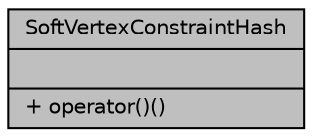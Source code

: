 digraph "SoftVertexConstraintHash"
{
 // INTERACTIVE_SVG=YES
 // LATEX_PDF_SIZE
  edge [fontname="Helvetica",fontsize="10",labelfontname="Helvetica",labelfontsize="10"];
  node [fontname="Helvetica",fontsize="10",shape=record];
  Node1 [label="{SoftVertexConstraintHash\n||+ operator()()\l}",height=0.2,width=0.4,color="black", fillcolor="grey75", style="filled", fontcolor="black",tooltip=" "];
}
